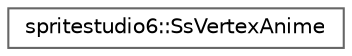 digraph "Graphical Class Hierarchy"
{
 // LATEX_PDF_SIZE
  bgcolor="transparent";
  edge [fontname=Helvetica,fontsize=10,labelfontname=Helvetica,labelfontsize=10];
  node [fontname=Helvetica,fontsize=10,shape=box,height=0.2,width=0.4];
  rankdir="LR";
  Node0 [id="Node000000",label="spritestudio6::SsVertexAnime",height=0.2,width=0.4,color="grey40", fillcolor="white", style="filled",URL="$structspritestudio6_1_1_ss_vertex_anime.html",tooltip="頂点変形キーの４頂点変形値"];
}
